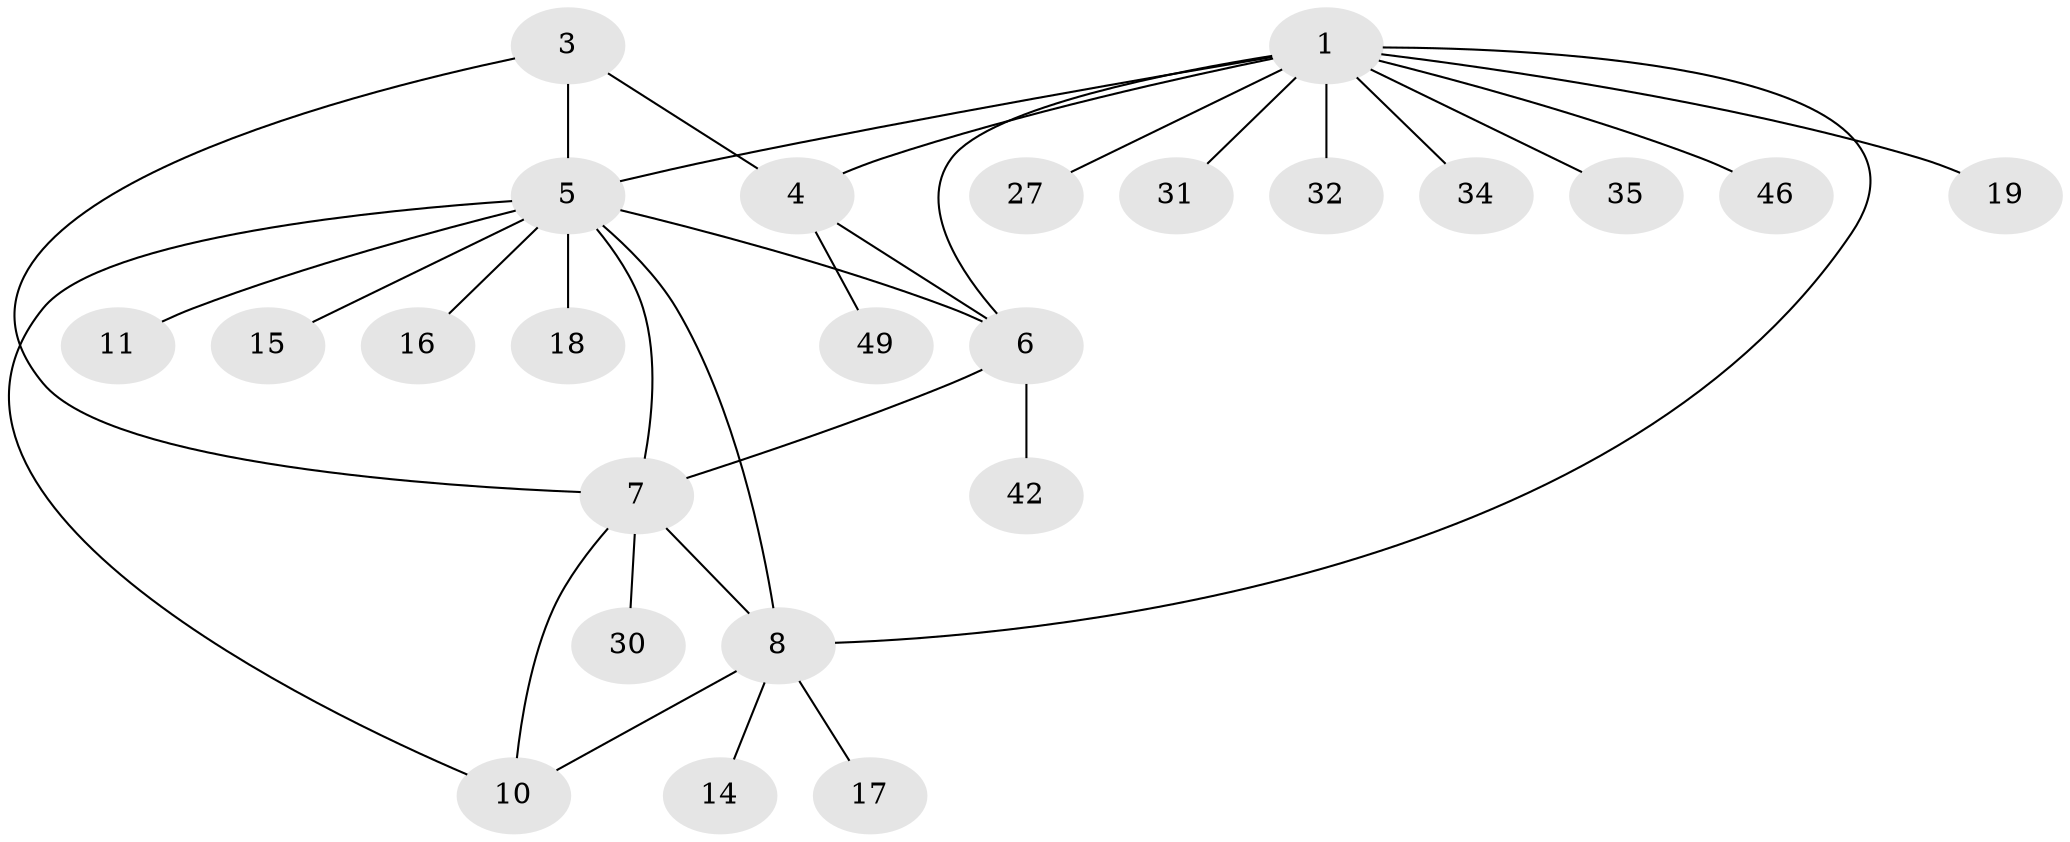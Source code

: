 // original degree distribution, {8: 0.04081632653061224, 6: 0.08163265306122448, 4: 0.04081632653061224, 3: 0.08163265306122448, 5: 0.02040816326530612, 10: 0.02040816326530612, 1: 0.5918367346938775, 2: 0.12244897959183673}
// Generated by graph-tools (version 1.1) at 2025/16/03/09/25 04:16:06]
// undirected, 24 vertices, 32 edges
graph export_dot {
graph [start="1"]
  node [color=gray90,style=filled];
  1 [super="+2+47"];
  3 [super="+33+26"];
  4;
  5 [super="+9"];
  6;
  7;
  8 [super="+12+25+29+23"];
  10 [super="+48"];
  11;
  14;
  15;
  16;
  17;
  18 [super="+20"];
  19 [super="+38+22"];
  27 [super="+39+28"];
  30 [super="+45"];
  31;
  32;
  34;
  35;
  42;
  46;
  49;
  1 -- 4;
  1 -- 6;
  1 -- 27;
  1 -- 31;
  1 -- 35;
  1 -- 5;
  1 -- 32;
  1 -- 34;
  1 -- 19;
  1 -- 8;
  1 -- 46;
  3 -- 4;
  3 -- 7;
  3 -- 5 [weight=2];
  4 -- 6;
  4 -- 49;
  5 -- 6;
  5 -- 7;
  5 -- 10;
  5 -- 11;
  5 -- 15;
  5 -- 16;
  5 -- 18;
  5 -- 8;
  6 -- 7;
  6 -- 42;
  7 -- 8;
  7 -- 10;
  7 -- 30;
  8 -- 17;
  8 -- 14;
  8 -- 10;
}
